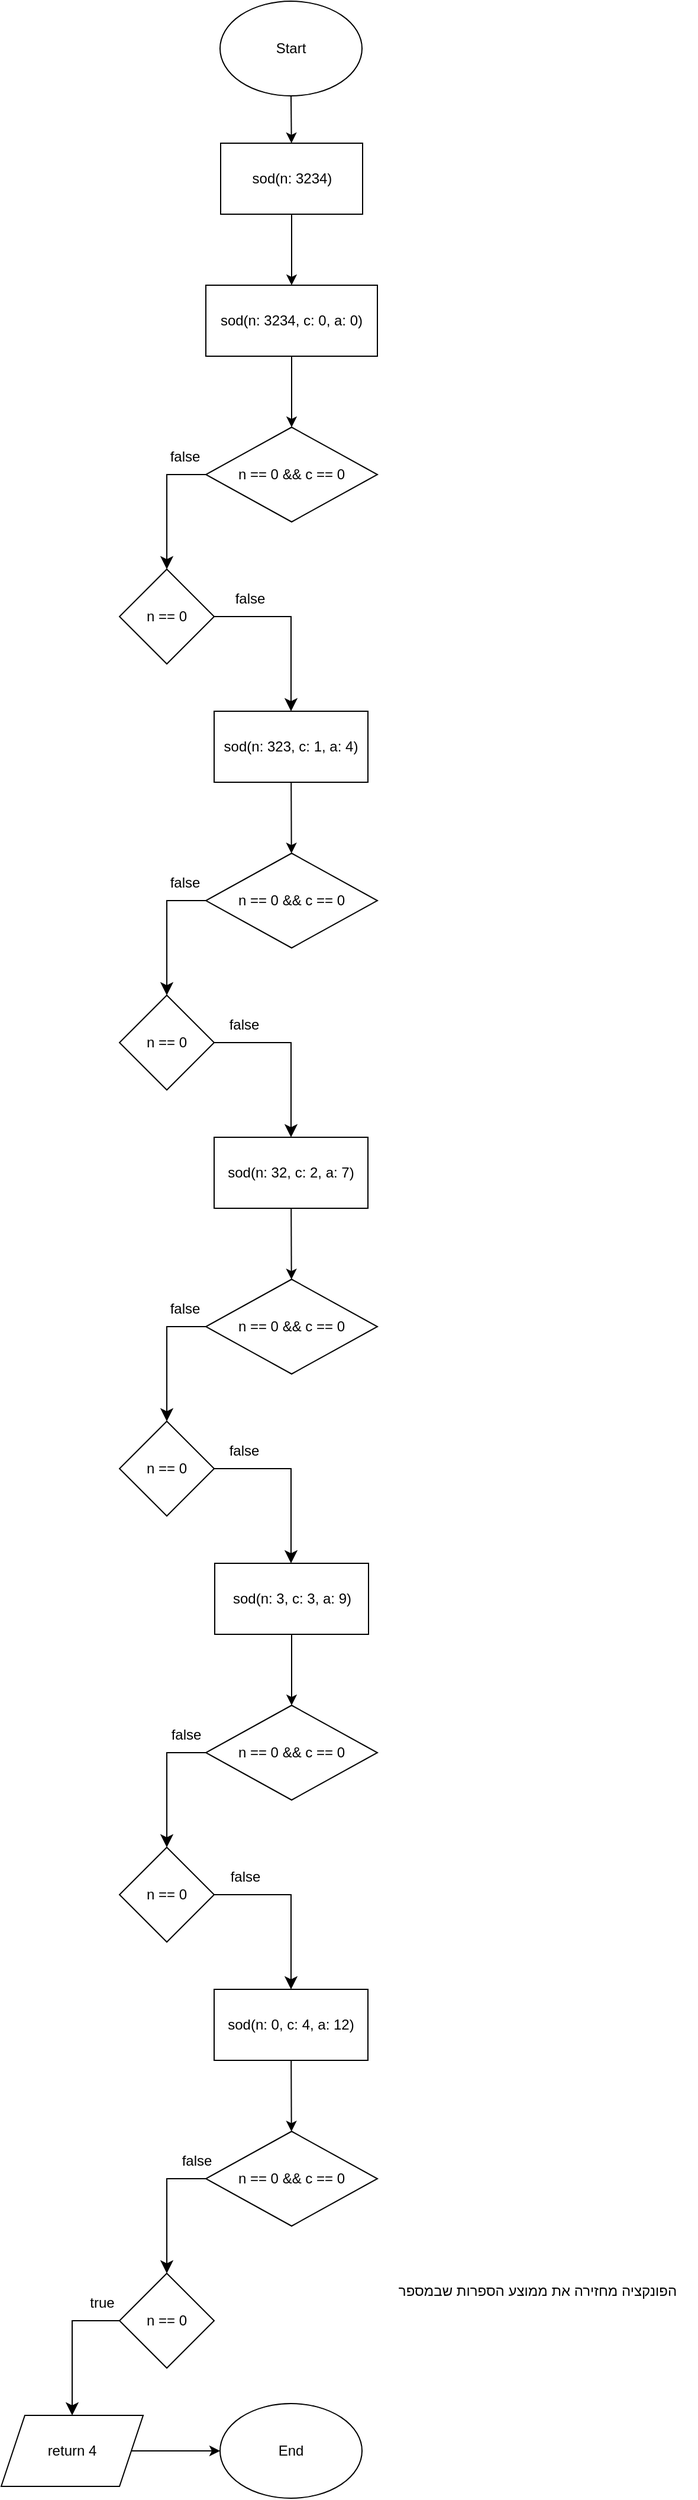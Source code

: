 <mxfile>
    <diagram id="ZQc918Kv1oNB5S5JG4Z3" name="Page-1">
        <mxGraphModel dx="1328" dy="491" grid="1" gridSize="10" guides="1" tooltips="1" connect="1" arrows="1" fold="1" page="1" pageScale="1" pageWidth="850" pageHeight="1100" math="0" shadow="0">
            <root>
                <mxCell id="0"/>
                <mxCell id="1" parent="0"/>
                <mxCell id="4" style="edgeStyle=none;html=1;" edge="1" parent="1" source="2" target="3">
                    <mxGeometry relative="1" as="geometry"/>
                </mxCell>
                <mxCell id="2" value="Start" style="ellipse;whiteSpace=wrap;html=1;" vertex="1" parent="1">
                    <mxGeometry x="365" y="40" width="120" height="80" as="geometry"/>
                </mxCell>
                <mxCell id="6" style="edgeStyle=none;html=1;" edge="1" parent="1" source="3" target="5">
                    <mxGeometry relative="1" as="geometry"/>
                </mxCell>
                <mxCell id="3" value="sod(n: 3234)" style="whiteSpace=wrap;html=1;" vertex="1" parent="1">
                    <mxGeometry x="365.5" y="160" width="120" height="60" as="geometry"/>
                </mxCell>
                <mxCell id="8" style="edgeStyle=none;html=1;" edge="1" parent="1" source="5" target="7">
                    <mxGeometry relative="1" as="geometry"/>
                </mxCell>
                <mxCell id="5" value="sod(n: 3234, c: 0, a: 0)" style="whiteSpace=wrap;html=1;" vertex="1" parent="1">
                    <mxGeometry x="353" y="280" width="145" height="60" as="geometry"/>
                </mxCell>
                <mxCell id="7" value="n == 0 &amp;amp;&amp;amp; c == 0" style="rhombus;whiteSpace=wrap;html=1;" vertex="1" parent="1">
                    <mxGeometry x="353" y="400" width="145" height="80" as="geometry"/>
                </mxCell>
                <mxCell id="9" value="n == 0" style="rhombus;whiteSpace=wrap;html=1;" vertex="1" parent="1">
                    <mxGeometry x="280" y="520" width="80" height="80" as="geometry"/>
                </mxCell>
                <mxCell id="11" value="" style="edgeStyle=segmentEdgeStyle;endArrow=classic;html=1;curved=0;rounded=0;endSize=8;startSize=8;sourcePerimeterSpacing=0;targetPerimeterSpacing=0;" edge="1" parent="1" source="7" target="9">
                    <mxGeometry width="100" relative="1" as="geometry">
                        <mxPoint x="270" y="430" as="sourcePoint"/>
                        <mxPoint x="370" y="470" as="targetPoint"/>
                        <Array as="points"/>
                    </mxGeometry>
                </mxCell>
                <mxCell id="12" value="false" style="text;html=1;align=center;verticalAlign=middle;resizable=0;points=[];autosize=1;strokeColor=none;fillColor=none;" vertex="1" parent="1">
                    <mxGeometry x="310" y="410" width="50" height="30" as="geometry"/>
                </mxCell>
                <mxCell id="19" style="edgeStyle=none;html=1;" edge="1" parent="1" source="14" target="18">
                    <mxGeometry relative="1" as="geometry"/>
                </mxCell>
                <mxCell id="14" value="sod(n: 323, c: 1, a: 4)" style="whiteSpace=wrap;html=1;" vertex="1" parent="1">
                    <mxGeometry x="360" y="640" width="130" height="60" as="geometry"/>
                </mxCell>
                <mxCell id="17" value="" style="edgeStyle=segmentEdgeStyle;endArrow=classic;html=1;curved=0;rounded=0;endSize=8;startSize=8;sourcePerimeterSpacing=0;targetPerimeterSpacing=0;" edge="1" parent="1" source="9" target="14">
                    <mxGeometry width="100" relative="1" as="geometry">
                        <mxPoint x="470" y="620" as="sourcePoint"/>
                        <mxPoint x="570" y="660" as="targetPoint"/>
                        <Array as="points">
                            <mxPoint x="425" y="560"/>
                        </Array>
                    </mxGeometry>
                </mxCell>
                <mxCell id="18" value="n == 0 &amp;amp;&amp;amp; c == 0" style="rhombus;whiteSpace=wrap;html=1;" vertex="1" parent="1">
                    <mxGeometry x="353" y="760" width="145" height="80" as="geometry"/>
                </mxCell>
                <mxCell id="20" value="false" style="text;html=1;align=center;verticalAlign=middle;resizable=0;points=[];autosize=1;strokeColor=none;fillColor=none;" vertex="1" parent="1">
                    <mxGeometry x="310" y="770" width="50" height="30" as="geometry"/>
                </mxCell>
                <mxCell id="21" value="" style="edgeStyle=segmentEdgeStyle;endArrow=classic;html=1;curved=0;rounded=0;endSize=8;startSize=8;sourcePerimeterSpacing=0;targetPerimeterSpacing=0;" edge="1" parent="1">
                    <mxGeometry width="100" relative="1" as="geometry">
                        <mxPoint x="353" y="800" as="sourcePoint"/>
                        <mxPoint x="320" y="880" as="targetPoint"/>
                        <Array as="points"/>
                    </mxGeometry>
                </mxCell>
                <mxCell id="22" value="n == 0" style="rhombus;whiteSpace=wrap;html=1;" vertex="1" parent="1">
                    <mxGeometry x="280" y="880" width="80" height="80" as="geometry"/>
                </mxCell>
                <mxCell id="23" value="" style="edgeStyle=segmentEdgeStyle;endArrow=classic;html=1;curved=0;rounded=0;endSize=8;startSize=8;sourcePerimeterSpacing=0;targetPerimeterSpacing=0;" edge="1" parent="1">
                    <mxGeometry width="100" relative="1" as="geometry">
                        <mxPoint x="360" y="920" as="sourcePoint"/>
                        <mxPoint x="425" y="1000" as="targetPoint"/>
                        <Array as="points">
                            <mxPoint x="425" y="920"/>
                        </Array>
                    </mxGeometry>
                </mxCell>
                <mxCell id="24" value="false" style="text;html=1;align=center;verticalAlign=middle;resizable=0;points=[];autosize=1;strokeColor=none;fillColor=none;" vertex="1" parent="1">
                    <mxGeometry x="365" y="530" width="50" height="30" as="geometry"/>
                </mxCell>
                <mxCell id="25" value="false" style="text;html=1;align=center;verticalAlign=middle;resizable=0;points=[];autosize=1;strokeColor=none;fillColor=none;" vertex="1" parent="1">
                    <mxGeometry x="360" y="890" width="50" height="30" as="geometry"/>
                </mxCell>
                <mxCell id="28" style="edgeStyle=none;html=1;" edge="1" parent="1" source="26" target="27">
                    <mxGeometry relative="1" as="geometry"/>
                </mxCell>
                <mxCell id="26" value="sod(n: 32, c: 2, a: 7)" style="whiteSpace=wrap;html=1;" vertex="1" parent="1">
                    <mxGeometry x="360" y="1000" width="130" height="60" as="geometry"/>
                </mxCell>
                <mxCell id="27" value="n == 0 &amp;amp;&amp;amp; c == 0" style="rhombus;whiteSpace=wrap;html=1;" vertex="1" parent="1">
                    <mxGeometry x="353" y="1120" width="145" height="80" as="geometry"/>
                </mxCell>
                <mxCell id="29" value="" style="edgeStyle=segmentEdgeStyle;endArrow=classic;html=1;curved=0;rounded=0;endSize=8;startSize=8;sourcePerimeterSpacing=0;targetPerimeterSpacing=0;" edge="1" parent="1">
                    <mxGeometry width="100" relative="1" as="geometry">
                        <mxPoint x="353" y="1160" as="sourcePoint"/>
                        <mxPoint x="320" y="1240" as="targetPoint"/>
                        <Array as="points"/>
                    </mxGeometry>
                </mxCell>
                <mxCell id="30" value="n == 0" style="rhombus;whiteSpace=wrap;html=1;" vertex="1" parent="1">
                    <mxGeometry x="280" y="1240" width="80" height="80" as="geometry"/>
                </mxCell>
                <mxCell id="31" value="false" style="text;html=1;align=center;verticalAlign=middle;resizable=0;points=[];autosize=1;strokeColor=none;fillColor=none;" vertex="1" parent="1">
                    <mxGeometry x="310" y="1130" width="50" height="30" as="geometry"/>
                </mxCell>
                <mxCell id="32" value="" style="edgeStyle=segmentEdgeStyle;endArrow=classic;html=1;curved=0;rounded=0;endSize=8;startSize=8;sourcePerimeterSpacing=0;targetPerimeterSpacing=0;" edge="1" parent="1">
                    <mxGeometry width="100" relative="1" as="geometry">
                        <mxPoint x="360" y="1280" as="sourcePoint"/>
                        <mxPoint x="425" y="1360" as="targetPoint"/>
                        <Array as="points">
                            <mxPoint x="425" y="1280"/>
                        </Array>
                    </mxGeometry>
                </mxCell>
                <mxCell id="33" value="false" style="text;html=1;align=center;verticalAlign=middle;resizable=0;points=[];autosize=1;strokeColor=none;fillColor=none;" vertex="1" parent="1">
                    <mxGeometry x="360" y="1250" width="50" height="30" as="geometry"/>
                </mxCell>
                <mxCell id="41" style="edgeStyle=none;html=1;" edge="1" parent="1" source="34" target="35">
                    <mxGeometry relative="1" as="geometry"/>
                </mxCell>
                <mxCell id="34" value="sod(n: 3, c: 3, a: 9)" style="whiteSpace=wrap;html=1;" vertex="1" parent="1">
                    <mxGeometry x="360.5" y="1360" width="130" height="60" as="geometry"/>
                </mxCell>
                <mxCell id="35" value="n == 0 &amp;amp;&amp;amp; c == 0" style="rhombus;whiteSpace=wrap;html=1;" vertex="1" parent="1">
                    <mxGeometry x="353" y="1480" width="145" height="80" as="geometry"/>
                </mxCell>
                <mxCell id="36" value="" style="edgeStyle=segmentEdgeStyle;endArrow=classic;html=1;curved=0;rounded=0;endSize=8;startSize=8;sourcePerimeterSpacing=0;targetPerimeterSpacing=0;" edge="1" parent="1">
                    <mxGeometry width="100" relative="1" as="geometry">
                        <mxPoint x="353" y="1520" as="sourcePoint"/>
                        <mxPoint x="320" y="1600" as="targetPoint"/>
                        <Array as="points"/>
                    </mxGeometry>
                </mxCell>
                <mxCell id="37" value="n == 0" style="rhombus;whiteSpace=wrap;html=1;" vertex="1" parent="1">
                    <mxGeometry x="280" y="1600" width="80" height="80" as="geometry"/>
                </mxCell>
                <mxCell id="38" value="false" style="text;html=1;align=center;verticalAlign=middle;resizable=0;points=[];autosize=1;strokeColor=none;fillColor=none;" vertex="1" parent="1">
                    <mxGeometry x="311" y="1490" width="50" height="30" as="geometry"/>
                </mxCell>
                <mxCell id="39" value="false" style="text;html=1;align=center;verticalAlign=middle;resizable=0;points=[];autosize=1;strokeColor=none;fillColor=none;" vertex="1" parent="1">
                    <mxGeometry x="361" y="1610" width="50" height="30" as="geometry"/>
                </mxCell>
                <mxCell id="40" value="" style="edgeStyle=segmentEdgeStyle;endArrow=classic;html=1;curved=0;rounded=0;endSize=8;startSize=8;sourcePerimeterSpacing=0;targetPerimeterSpacing=0;" edge="1" parent="1">
                    <mxGeometry width="100" relative="1" as="geometry">
                        <mxPoint x="360" y="1640" as="sourcePoint"/>
                        <mxPoint x="425" y="1720" as="targetPoint"/>
                        <Array as="points">
                            <mxPoint x="425" y="1640"/>
                        </Array>
                    </mxGeometry>
                </mxCell>
                <mxCell id="44" style="edgeStyle=none;html=1;" edge="1" parent="1" source="42" target="43">
                    <mxGeometry relative="1" as="geometry"/>
                </mxCell>
                <mxCell id="42" value="sod(n: 0, c: 4, a: 12)" style="whiteSpace=wrap;html=1;" vertex="1" parent="1">
                    <mxGeometry x="360" y="1720" width="130" height="60" as="geometry"/>
                </mxCell>
                <mxCell id="43" value="n == 0 &amp;amp;&amp;amp; c == 0" style="rhombus;whiteSpace=wrap;html=1;" vertex="1" parent="1">
                    <mxGeometry x="353" y="1840" width="145" height="80" as="geometry"/>
                </mxCell>
                <mxCell id="45" value="false" style="text;html=1;align=center;verticalAlign=middle;resizable=0;points=[];autosize=1;strokeColor=none;fillColor=none;" vertex="1" parent="1">
                    <mxGeometry x="320" y="1850" width="50" height="30" as="geometry"/>
                </mxCell>
                <mxCell id="46" value="" style="edgeStyle=segmentEdgeStyle;endArrow=classic;html=1;curved=0;rounded=0;endSize=8;startSize=8;sourcePerimeterSpacing=0;targetPerimeterSpacing=0;" edge="1" parent="1">
                    <mxGeometry width="100" relative="1" as="geometry">
                        <mxPoint x="353" y="1880" as="sourcePoint"/>
                        <mxPoint x="320" y="1960" as="targetPoint"/>
                        <Array as="points"/>
                    </mxGeometry>
                </mxCell>
                <mxCell id="47" value="n == 0" style="rhombus;whiteSpace=wrap;html=1;" vertex="1" parent="1">
                    <mxGeometry x="280" y="1960" width="80" height="80" as="geometry"/>
                </mxCell>
                <mxCell id="48" value="" style="edgeStyle=segmentEdgeStyle;endArrow=classic;html=1;curved=0;rounded=0;endSize=8;startSize=8;sourcePerimeterSpacing=0;targetPerimeterSpacing=0;" edge="1" parent="1" target="50">
                    <mxGeometry width="100" relative="1" as="geometry">
                        <mxPoint x="280" y="2000" as="sourcePoint"/>
                        <mxPoint x="247" y="2080" as="targetPoint"/>
                        <Array as="points"/>
                    </mxGeometry>
                </mxCell>
                <mxCell id="49" value="true" style="text;html=1;align=center;verticalAlign=middle;resizable=0;points=[];autosize=1;strokeColor=none;fillColor=none;" vertex="1" parent="1">
                    <mxGeometry x="245" y="1970" width="40" height="30" as="geometry"/>
                </mxCell>
                <mxCell id="52" style="edgeStyle=none;html=1;" edge="1" parent="1" source="50" target="51">
                    <mxGeometry relative="1" as="geometry"/>
                </mxCell>
                <mxCell id="50" value="return 4" style="shape=parallelogram;perimeter=parallelogramPerimeter;whiteSpace=wrap;html=1;fixedSize=1;" vertex="1" parent="1">
                    <mxGeometry x="180" y="2080" width="120" height="60" as="geometry"/>
                </mxCell>
                <mxCell id="51" value="End" style="ellipse;whiteSpace=wrap;html=1;" vertex="1" parent="1">
                    <mxGeometry x="365" y="2070" width="120" height="80" as="geometry"/>
                </mxCell>
                <mxCell id="53" value="הפונקציה מחזירה את ממוצע הספרות שבמספר" style="text;html=1;align=center;verticalAlign=middle;resizable=0;points=[];autosize=1;strokeColor=none;fillColor=none;" vertex="1" parent="1">
                    <mxGeometry x="498" y="1960" width="270" height="30" as="geometry"/>
                </mxCell>
            </root>
        </mxGraphModel>
    </diagram>
</mxfile>